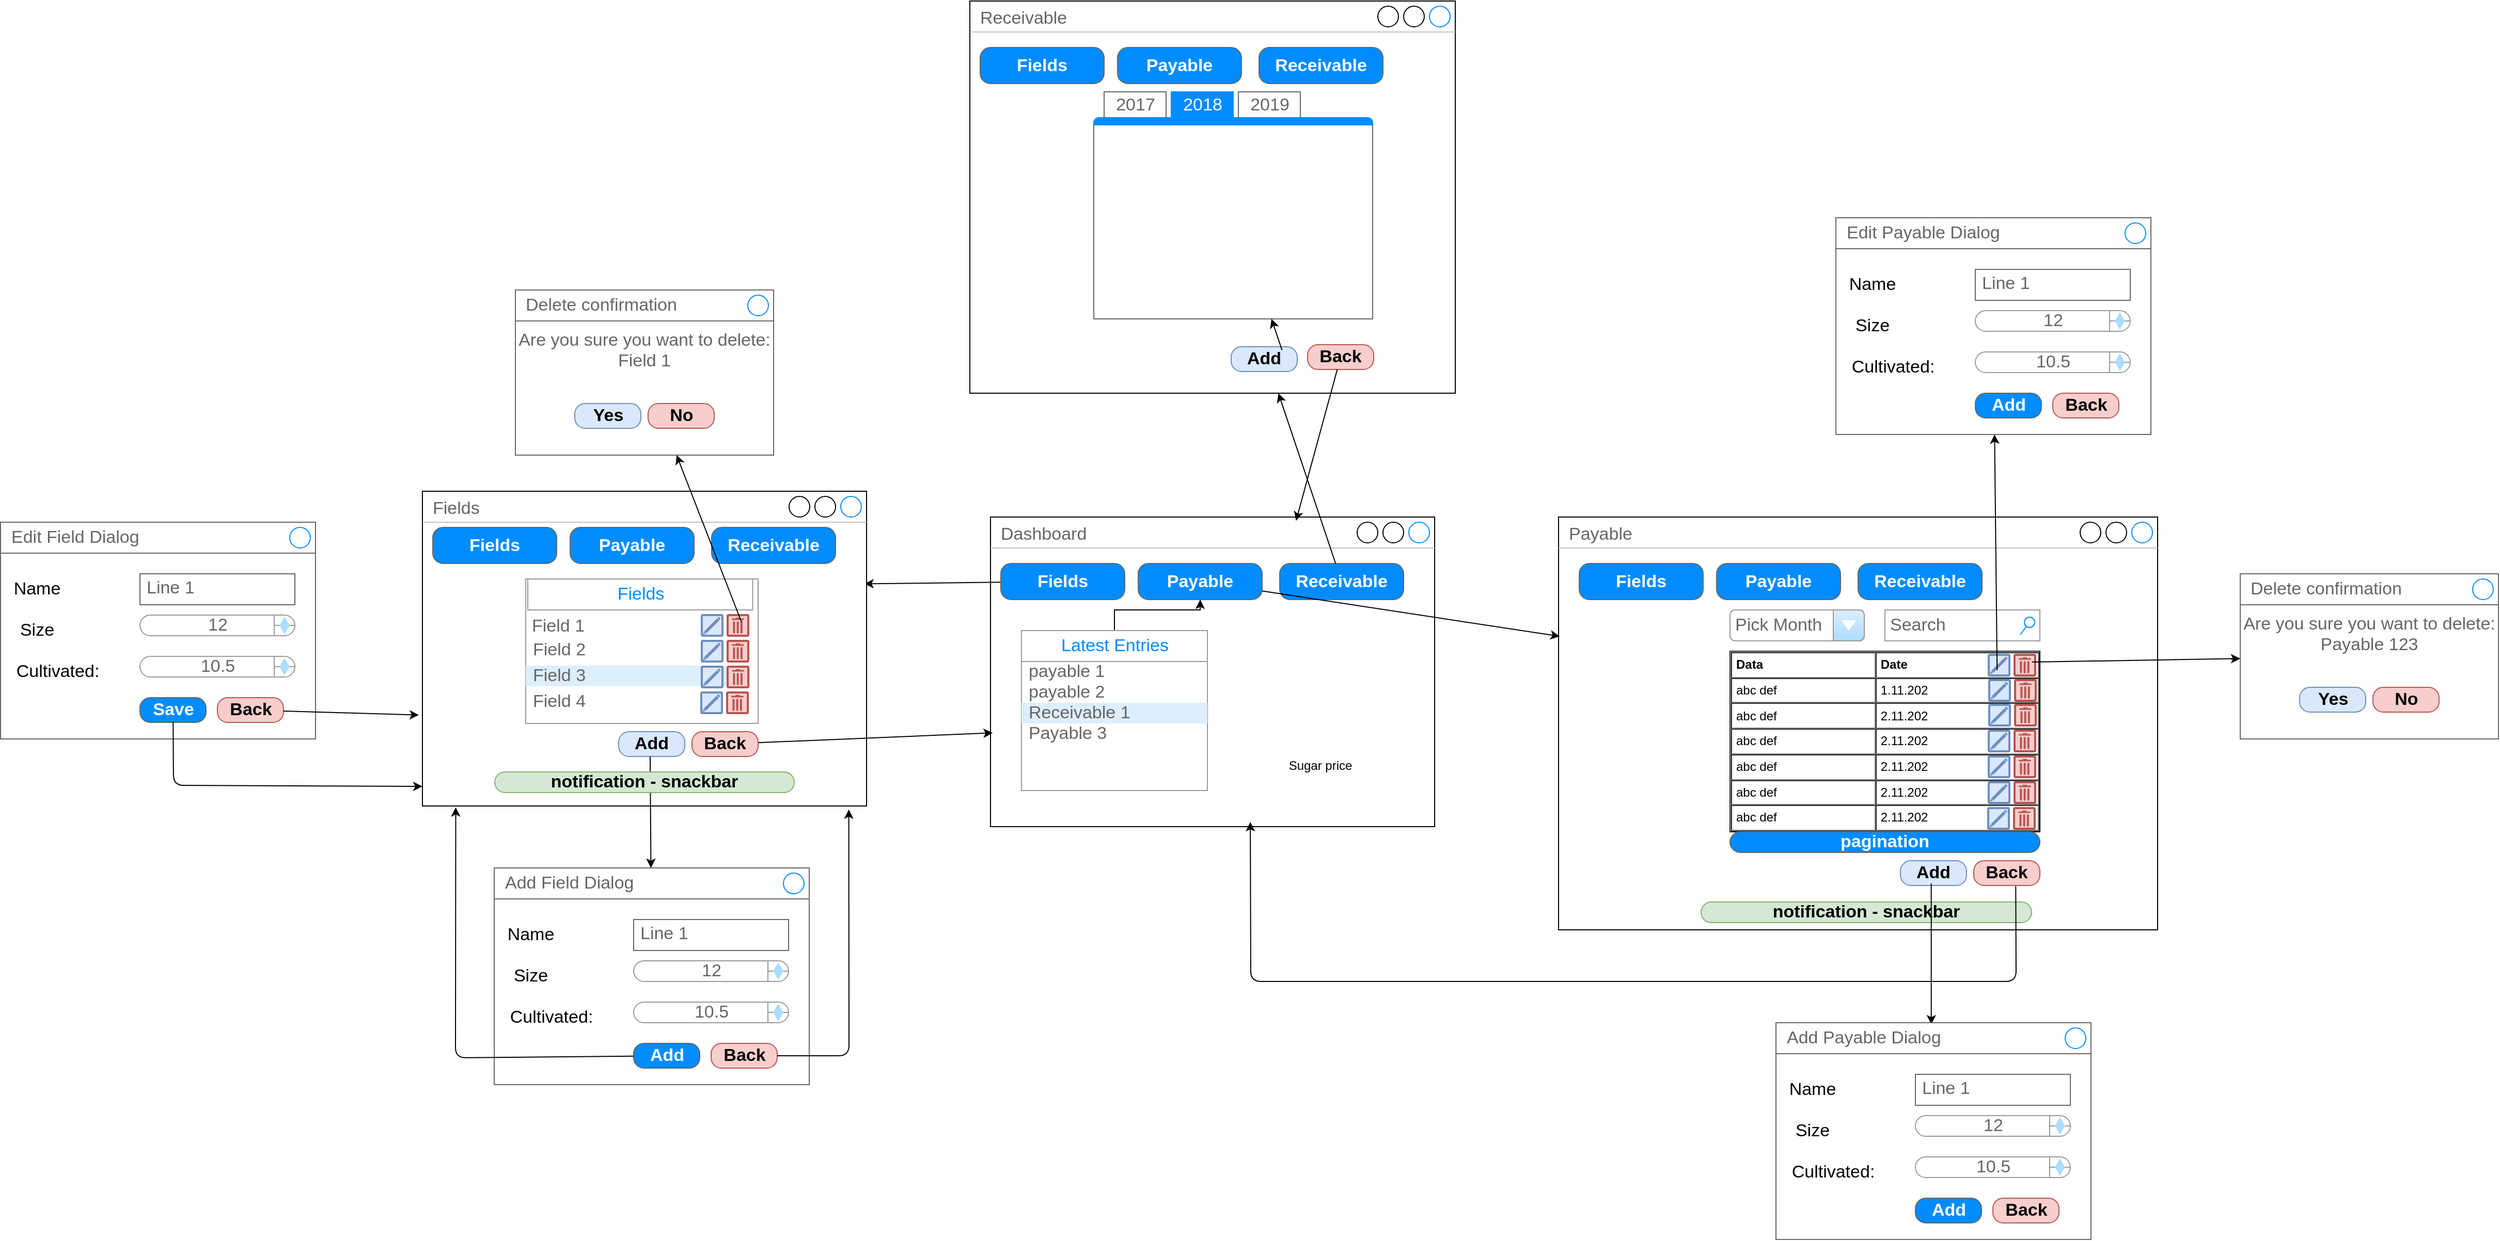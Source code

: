 <mxfile version="14.7.6" type="device"><diagram id="XMHsyFegmRmkAI8xHmpt" name="Page-1"><mxGraphModel dx="3671" dy="2693" grid="1" gridSize="10" guides="1" tooltips="1" connect="1" arrows="1" fold="1" page="1" pageScale="1" pageWidth="827" pageHeight="1169" math="0" shadow="0"><root><mxCell id="0"/><mxCell id="1" parent="0"/><mxCell id="oOff-OBs5PP0EbwZSmQ_-1" value="Dashboard" style="strokeWidth=1;shadow=0;dashed=0;align=center;html=1;shape=mxgraph.mockup.containers.window;align=left;verticalAlign=top;spacingLeft=8;strokeColor2=#008cff;strokeColor3=#c4c4c4;fontColor=#666666;mainText=;fontSize=17;labelBackgroundColor=none;" parent="1" vertex="1"><mxGeometry x="240" y="220" width="430" height="300" as="geometry"/></mxCell><mxCell id="oOff-OBs5PP0EbwZSmQ_-27" value="" style="edgeStyle=none;rounded=0;orthogonalLoop=1;jettySize=auto;html=1;entryX=0.995;entryY=0.294;entryDx=0;entryDy=0;entryPerimeter=0;" parent="1" source="oOff-OBs5PP0EbwZSmQ_-7" target="oOff-OBs5PP0EbwZSmQ_-16" edge="1"><mxGeometry relative="1" as="geometry"><mxPoint x="170" y="282.5" as="targetPoint"/></mxGeometry></mxCell><mxCell id="oOff-OBs5PP0EbwZSmQ_-7" value="Fields" style="strokeWidth=1;shadow=0;dashed=0;align=center;html=1;shape=mxgraph.mockup.buttons.button;strokeColor=#666666;fontColor=#ffffff;mainText=;buttonStyle=round;fontSize=17;fontStyle=1;fillColor=#008cff;whiteSpace=wrap;" parent="1" vertex="1"><mxGeometry x="250" y="265" width="120" height="35" as="geometry"/></mxCell><mxCell id="oOff-OBs5PP0EbwZSmQ_-8" value="Payable" style="strokeWidth=1;shadow=0;dashed=0;align=center;html=1;shape=mxgraph.mockup.buttons.button;strokeColor=#666666;fontColor=#ffffff;mainText=;buttonStyle=round;fontSize=17;fontStyle=1;fillColor=#008cff;whiteSpace=wrap;" parent="1" vertex="1"><mxGeometry x="383" y="265" width="120" height="35" as="geometry"/></mxCell><mxCell id="oOff-OBs5PP0EbwZSmQ_-9" value="Receivable" style="strokeWidth=1;shadow=0;dashed=0;align=center;html=1;shape=mxgraph.mockup.buttons.button;strokeColor=#666666;fontColor=#ffffff;mainText=;buttonStyle=round;fontSize=17;fontStyle=1;fillColor=#008cff;whiteSpace=wrap;" parent="1" vertex="1"><mxGeometry x="520" y="265" width="120" height="35" as="geometry"/></mxCell><mxCell id="Raq2ntSO1KoLahr-svkj-5" value="" style="edgeStyle=orthogonalEdgeStyle;rounded=0;orthogonalLoop=1;jettySize=auto;html=1;" edge="1" parent="1" source="oOff-OBs5PP0EbwZSmQ_-10" target="oOff-OBs5PP0EbwZSmQ_-8"><mxGeometry relative="1" as="geometry"/></mxCell><mxCell id="oOff-OBs5PP0EbwZSmQ_-10" value="" style="strokeWidth=1;shadow=0;dashed=0;align=center;html=1;shape=mxgraph.mockup.forms.rrect;rSize=0;strokeColor=#999999;fillColor=#ffffff;" parent="1" vertex="1"><mxGeometry x="270" y="330" width="180" height="155" as="geometry"/></mxCell><mxCell id="oOff-OBs5PP0EbwZSmQ_-11" value="Latest Entries" style="strokeWidth=1;shadow=0;dashed=0;align=center;html=1;shape=mxgraph.mockup.forms.rrect;rSize=0;strokeColor=#999999;fontColor=#008cff;fontSize=17;fillColor=#ffffff;resizeWidth=1;" parent="oOff-OBs5PP0EbwZSmQ_-10" vertex="1"><mxGeometry width="180" height="30" relative="1" as="geometry"/></mxCell><mxCell id="oOff-OBs5PP0EbwZSmQ_-12" value="payable 1" style="strokeWidth=1;shadow=0;dashed=0;align=center;html=1;shape=mxgraph.mockup.forms.anchor;fontSize=17;fontColor=#666666;align=left;spacingLeft=5;resizeWidth=1;" parent="oOff-OBs5PP0EbwZSmQ_-10" vertex="1"><mxGeometry width="180" height="20" relative="1" as="geometry"><mxPoint y="30" as="offset"/></mxGeometry></mxCell><mxCell id="oOff-OBs5PP0EbwZSmQ_-13" value="payable 2" style="strokeWidth=1;shadow=0;dashed=0;align=center;html=1;shape=mxgraph.mockup.forms.anchor;fontSize=17;fontColor=#666666;align=left;spacingLeft=5;resizeWidth=1;" parent="oOff-OBs5PP0EbwZSmQ_-10" vertex="1"><mxGeometry width="180" height="20" relative="1" as="geometry"><mxPoint y="50" as="offset"/></mxGeometry></mxCell><mxCell id="oOff-OBs5PP0EbwZSmQ_-14" value="Receivable 1" style="strokeWidth=1;shadow=0;dashed=0;align=center;html=1;shape=mxgraph.mockup.forms.rrect;rSize=0;fontSize=17;fontColor=#666666;align=left;spacingLeft=5;fillColor=#ddeeff;strokeColor=none;resizeWidth=1;" parent="oOff-OBs5PP0EbwZSmQ_-10" vertex="1"><mxGeometry width="180" height="20" relative="1" as="geometry"><mxPoint y="70" as="offset"/></mxGeometry></mxCell><mxCell id="oOff-OBs5PP0EbwZSmQ_-15" value="Payable 3" style="strokeWidth=1;shadow=0;dashed=0;align=center;html=1;shape=mxgraph.mockup.forms.anchor;fontSize=17;fontColor=#666666;align=left;spacingLeft=5;resizeWidth=1;" parent="oOff-OBs5PP0EbwZSmQ_-10" vertex="1"><mxGeometry width="180" height="20" relative="1" as="geometry"><mxPoint y="90" as="offset"/></mxGeometry></mxCell><mxCell id="oOff-OBs5PP0EbwZSmQ_-16" value="Fields" style="strokeWidth=1;shadow=0;dashed=0;align=center;html=1;shape=mxgraph.mockup.containers.window;align=left;verticalAlign=top;spacingLeft=8;strokeColor2=#008cff;strokeColor3=#c4c4c4;fontColor=#666666;mainText=;fontSize=17;labelBackgroundColor=none;" parent="1" vertex="1"><mxGeometry x="-310" y="195" width="430" height="305" as="geometry"/></mxCell><mxCell id="oOff-OBs5PP0EbwZSmQ_-29" value="" style="strokeWidth=1;shadow=0;dashed=0;align=center;html=1;shape=mxgraph.mockup.forms.rrect;rSize=0;strokeColor=#999999;fillColor=#ffffff;spacingLeft=2;" parent="1" vertex="1"><mxGeometry x="-210" y="280" width="225" height="140" as="geometry"/></mxCell><mxCell id="oOff-OBs5PP0EbwZSmQ_-30" value="Fields" style="strokeWidth=1;shadow=0;dashed=0;align=center;html=1;shape=mxgraph.mockup.forms.rrect;rSize=0;strokeColor=#999999;fontColor=#008cff;fontSize=17;fillColor=#ffffff;resizeWidth=1;" parent="oOff-OBs5PP0EbwZSmQ_-29" vertex="1"><mxGeometry width="217.742" height="30" relative="1" as="geometry"><mxPoint x="2" as="offset"/></mxGeometry></mxCell><mxCell id="oOff-OBs5PP0EbwZSmQ_-31" value="Field 1" style="strokeWidth=1;shadow=0;dashed=0;align=center;html=1;shape=mxgraph.mockup.forms.anchor;fontSize=17;fontColor=#666666;align=left;spacingLeft=5;resizeWidth=1;spacing=1;spacingTop=3;" parent="oOff-OBs5PP0EbwZSmQ_-29" vertex="1"><mxGeometry width="217.742" height="20" relative="1" as="geometry"><mxPoint y="34" as="offset"/></mxGeometry></mxCell><mxCell id="oOff-OBs5PP0EbwZSmQ_-32" value="Field 2" style="strokeWidth=1;shadow=0;dashed=0;align=center;html=1;shape=mxgraph.mockup.forms.anchor;fontSize=17;fontColor=#666666;align=left;spacingLeft=5;resizeWidth=1;" parent="oOff-OBs5PP0EbwZSmQ_-29" vertex="1"><mxGeometry width="217.742" height="20" relative="1" as="geometry"><mxPoint y="59" as="offset"/></mxGeometry></mxCell><mxCell id="oOff-OBs5PP0EbwZSmQ_-33" value="Field 3" style="strokeWidth=1;shadow=0;dashed=0;align=center;html=1;shape=mxgraph.mockup.forms.rrect;rSize=0;fontSize=17;fontColor=#666666;align=left;spacingLeft=5;fillColor=#ddeeff;strokeColor=none;resizeWidth=1;" parent="oOff-OBs5PP0EbwZSmQ_-29" vertex="1"><mxGeometry width="217.742" height="20" relative="1" as="geometry"><mxPoint y="84" as="offset"/></mxGeometry></mxCell><mxCell id="oOff-OBs5PP0EbwZSmQ_-34" value="Field 4" style="strokeWidth=1;shadow=0;dashed=0;align=center;html=1;shape=mxgraph.mockup.forms.anchor;fontSize=17;fontColor=#666666;align=left;spacingLeft=5;resizeWidth=1;" parent="oOff-OBs5PP0EbwZSmQ_-29" vertex="1"><mxGeometry width="217.742" height="20" relative="1" as="geometry"><mxPoint y="109" as="offset"/></mxGeometry></mxCell><mxCell id="oOff-OBs5PP0EbwZSmQ_-39" value="Add" style="strokeWidth=1;shadow=0;dashed=0;align=center;html=1;shape=mxgraph.mockup.buttons.button;strokeColor=#6c8ebf;mainText=;buttonStyle=round;fontSize=17;fontStyle=1;fillColor=#dae8fc;whiteSpace=wrap;" parent="1" vertex="1"><mxGeometry x="-120" y="428" width="64" height="24" as="geometry"/></mxCell><mxCell id="oOff-OBs5PP0EbwZSmQ_-42" value="" style="edgeStyle=none;rounded=0;orthogonalLoop=1;jettySize=auto;html=1;entryX=0.005;entryY=0.697;entryDx=0;entryDy=0;entryPerimeter=0;" parent="1" source="oOff-OBs5PP0EbwZSmQ_-40" target="oOff-OBs5PP0EbwZSmQ_-1" edge="1"><mxGeometry relative="1" as="geometry"><mxPoint x="95" y="390" as="targetPoint"/></mxGeometry></mxCell><mxCell id="oOff-OBs5PP0EbwZSmQ_-40" value="Back" style="strokeWidth=1;shadow=0;dashed=0;align=center;html=1;shape=mxgraph.mockup.buttons.button;strokeColor=#b85450;mainText=;buttonStyle=round;fontSize=17;fontStyle=1;fillColor=#f8cecc;whiteSpace=wrap;" parent="1" vertex="1"><mxGeometry x="-49" y="428" width="64" height="24" as="geometry"/></mxCell><mxCell id="oOff-OBs5PP0EbwZSmQ_-47" value="" style="strokeWidth=1;shadow=0;dashed=0;align=center;html=1;shape=mxgraph.mockup.containers.rrect;rSize=0;strokeColor=#666666;fontColor=#666666;fontSize=17;verticalAlign=top;whiteSpace=wrap;fillColor=#ffffff;spacingTop=32;" parent="1" vertex="1"><mxGeometry x="-240.5" y="560" width="305" height="210" as="geometry"/></mxCell><mxCell id="oOff-OBs5PP0EbwZSmQ_-48" value="Add Field Dialog" style="strokeWidth=1;shadow=0;dashed=0;align=center;html=1;shape=mxgraph.mockup.containers.rrect;rSize=0;fontSize=17;fontColor=#666666;strokeColor=#666666;align=left;spacingLeft=8;fillColor=#ffffff;resizeWidth=1;" parent="oOff-OBs5PP0EbwZSmQ_-47" vertex="1"><mxGeometry width="305" height="30" relative="1" as="geometry"/></mxCell><mxCell id="oOff-OBs5PP0EbwZSmQ_-49" value="" style="shape=ellipse;strokeColor=#008cff;resizable=0;fillColor=none;html=1;" parent="oOff-OBs5PP0EbwZSmQ_-48" vertex="1"><mxGeometry x="1" y="0.5" width="20" height="20" relative="1" as="geometry"><mxPoint x="-25" y="-10" as="offset"/></mxGeometry></mxCell><mxCell id="oOff-OBs5PP0EbwZSmQ_-53" value="Line 1" style="strokeWidth=1;shadow=0;dashed=0;align=center;html=1;shape=mxgraph.mockup.text.textBox;fontColor=#666666;align=left;fontSize=17;spacingLeft=4;spacingTop=-3;strokeColor=#666666;mainText=" parent="oOff-OBs5PP0EbwZSmQ_-47" vertex="1"><mxGeometry x="135" y="50" width="150" height="30" as="geometry"/></mxCell><mxCell id="oOff-OBs5PP0EbwZSmQ_-54" value="Name" style="text;html=1;strokeColor=none;fillColor=none;align=center;verticalAlign=middle;whiteSpace=wrap;rounded=0;fontSize=17;" parent="oOff-OBs5PP0EbwZSmQ_-47" vertex="1"><mxGeometry x="15" y="55" width="40" height="20" as="geometry"/></mxCell><mxCell id="oOff-OBs5PP0EbwZSmQ_-55" value="12" style="strokeWidth=1;shadow=0;dashed=0;align=center;html=1;shape=mxgraph.mockup.forms.spinner;strokeColor=#999999;spinLayout=right;spinStyle=normal;adjStyle=triangle;fillColor=#aaddff;fontSize=17;fontColor=#666666;mainText=;html=1;overflow=fill;" parent="oOff-OBs5PP0EbwZSmQ_-47" vertex="1"><mxGeometry x="135" y="90" width="150" height="20" as="geometry"/></mxCell><mxCell id="oOff-OBs5PP0EbwZSmQ_-56" value="Size" style="text;html=1;strokeColor=none;fillColor=none;align=center;verticalAlign=middle;whiteSpace=wrap;rounded=0;fontSize=17;" parent="oOff-OBs5PP0EbwZSmQ_-47" vertex="1"><mxGeometry x="15" y="95" width="40" height="20" as="geometry"/></mxCell><mxCell id="oOff-OBs5PP0EbwZSmQ_-57" value="Cultivated:" style="text;html=1;strokeColor=none;fillColor=none;align=center;verticalAlign=middle;whiteSpace=wrap;rounded=0;fontSize=17;" parent="oOff-OBs5PP0EbwZSmQ_-47" vertex="1"><mxGeometry x="35" y="135" width="40" height="20" as="geometry"/></mxCell><mxCell id="oOff-OBs5PP0EbwZSmQ_-58" value="10.5" style="strokeWidth=1;shadow=0;dashed=0;align=center;html=1;shape=mxgraph.mockup.forms.spinner;strokeColor=#999999;spinLayout=right;spinStyle=normal;adjStyle=triangle;fillColor=#aaddff;fontSize=17;fontColor=#666666;mainText=;html=1;overflow=fill;" parent="oOff-OBs5PP0EbwZSmQ_-47" vertex="1"><mxGeometry x="135" y="130" width="150" height="20" as="geometry"/></mxCell><mxCell id="oOff-OBs5PP0EbwZSmQ_-60" value="Add" style="strokeWidth=1;shadow=0;dashed=0;align=center;html=1;shape=mxgraph.mockup.buttons.button;strokeColor=#666666;fontColor=#ffffff;mainText=;buttonStyle=round;fontSize=17;fontStyle=1;fillColor=#008cff;whiteSpace=wrap;" parent="oOff-OBs5PP0EbwZSmQ_-47" vertex="1"><mxGeometry x="135" y="170" width="64" height="24" as="geometry"/></mxCell><mxCell id="oOff-OBs5PP0EbwZSmQ_-62" value="Back" style="strokeWidth=1;shadow=0;dashed=0;align=center;html=1;shape=mxgraph.mockup.buttons.button;strokeColor=#b85450;mainText=;buttonStyle=round;fontSize=17;fontStyle=1;fillColor=#f8cecc;whiteSpace=wrap;" parent="oOff-OBs5PP0EbwZSmQ_-47" vertex="1"><mxGeometry x="210" y="170" width="64" height="24" as="geometry"/></mxCell><mxCell id="oOff-OBs5PP0EbwZSmQ_-59" value="" style="endArrow=classic;html=1;fontSize=17;exitX=0.476;exitY=1.003;exitDx=0;exitDy=0;exitPerimeter=0;" parent="1" source="oOff-OBs5PP0EbwZSmQ_-39" target="oOff-OBs5PP0EbwZSmQ_-47" edge="1"><mxGeometry width="50" height="50" relative="1" as="geometry"><mxPoint x="-280" y="840" as="sourcePoint"/><mxPoint x="-230" y="790" as="targetPoint"/></mxGeometry></mxCell><mxCell id="oOff-OBs5PP0EbwZSmQ_-61" value="" style="endArrow=classic;html=1;fontSize=17;entryX=0.075;entryY=1.004;entryDx=0;entryDy=0;entryPerimeter=0;" parent="1" source="oOff-OBs5PP0EbwZSmQ_-60" target="oOff-OBs5PP0EbwZSmQ_-16" edge="1"><mxGeometry width="50" height="50" relative="1" as="geometry"><mxPoint x="-265.5" y="1192" as="sourcePoint"/><mxPoint x="-74.113" y="912.0" as="targetPoint"/><Array as="points"><mxPoint x="-278" y="744"/></Array></mxGeometry></mxCell><mxCell id="oOff-OBs5PP0EbwZSmQ_-63" value="" style="endArrow=classic;html=1;fontSize=17;entryX=0.96;entryY=1.011;entryDx=0;entryDy=0;entryPerimeter=0;" parent="1" source="oOff-OBs5PP0EbwZSmQ_-62" target="oOff-OBs5PP0EbwZSmQ_-16" edge="1"><mxGeometry width="50" height="50" relative="1" as="geometry"><mxPoint x="20" y="742" as="sourcePoint"/><mxPoint x="-267.75" y="506.2" as="targetPoint"/><Array as="points"><mxPoint x="103" y="742"/></Array></mxGeometry></mxCell><mxCell id="oOff-OBs5PP0EbwZSmQ_-64" value="notification - snackbar" style="strokeWidth=1;shadow=0;dashed=0;align=center;html=1;shape=mxgraph.mockup.buttons.button;strokeColor=#82b366;mainText=;buttonStyle=round;fontSize=17;fontStyle=1;fillColor=#d5e8d4;whiteSpace=wrap;" parent="1" vertex="1"><mxGeometry x="-240" y="467" width="290" height="20" as="geometry"/></mxCell><mxCell id="oOff-OBs5PP0EbwZSmQ_-66" value="" style="strokeWidth=1;shadow=0;dashed=0;align=center;html=1;shape=mxgraph.mockup.containers.rrect;rSize=0;strokeColor=#666666;fontColor=#666666;fontSize=17;verticalAlign=top;whiteSpace=wrap;fillColor=#ffffff;spacingTop=32;" parent="1" vertex="1"><mxGeometry x="-718.5" y="225" width="305" height="210" as="geometry"/></mxCell><mxCell id="oOff-OBs5PP0EbwZSmQ_-67" value="Edit Field Dialog" style="strokeWidth=1;shadow=0;dashed=0;align=center;html=1;shape=mxgraph.mockup.containers.rrect;rSize=0;fontSize=17;fontColor=#666666;strokeColor=#666666;align=left;spacingLeft=8;fillColor=#ffffff;resizeWidth=1;" parent="oOff-OBs5PP0EbwZSmQ_-66" vertex="1"><mxGeometry width="305" height="30" relative="1" as="geometry"/></mxCell><mxCell id="oOff-OBs5PP0EbwZSmQ_-68" value="" style="shape=ellipse;strokeColor=#008cff;resizable=0;fillColor=none;html=1;" parent="oOff-OBs5PP0EbwZSmQ_-67" vertex="1"><mxGeometry x="1" y="0.5" width="20" height="20" relative="1" as="geometry"><mxPoint x="-25" y="-10" as="offset"/></mxGeometry></mxCell><mxCell id="oOff-OBs5PP0EbwZSmQ_-69" value="Line 1" style="strokeWidth=1;shadow=0;dashed=0;align=center;html=1;shape=mxgraph.mockup.text.textBox;fontColor=#666666;align=left;fontSize=17;spacingLeft=4;spacingTop=-3;strokeColor=#666666;mainText=" parent="oOff-OBs5PP0EbwZSmQ_-66" vertex="1"><mxGeometry x="135" y="50" width="150" height="30" as="geometry"/></mxCell><mxCell id="oOff-OBs5PP0EbwZSmQ_-70" value="Name" style="text;html=1;strokeColor=none;fillColor=none;align=center;verticalAlign=middle;whiteSpace=wrap;rounded=0;fontSize=17;" parent="oOff-OBs5PP0EbwZSmQ_-66" vertex="1"><mxGeometry x="15" y="55" width="40" height="20" as="geometry"/></mxCell><mxCell id="oOff-OBs5PP0EbwZSmQ_-71" value="12" style="strokeWidth=1;shadow=0;dashed=0;align=center;html=1;shape=mxgraph.mockup.forms.spinner;strokeColor=#999999;spinLayout=right;spinStyle=normal;adjStyle=triangle;fillColor=#aaddff;fontSize=17;fontColor=#666666;mainText=;html=1;overflow=fill;" parent="oOff-OBs5PP0EbwZSmQ_-66" vertex="1"><mxGeometry x="135" y="90" width="150" height="20" as="geometry"/></mxCell><mxCell id="oOff-OBs5PP0EbwZSmQ_-72" value="Size" style="text;html=1;strokeColor=none;fillColor=none;align=center;verticalAlign=middle;whiteSpace=wrap;rounded=0;fontSize=17;" parent="oOff-OBs5PP0EbwZSmQ_-66" vertex="1"><mxGeometry x="15" y="95" width="40" height="20" as="geometry"/></mxCell><mxCell id="oOff-OBs5PP0EbwZSmQ_-73" value="Cultivated:" style="text;html=1;strokeColor=none;fillColor=none;align=center;verticalAlign=middle;whiteSpace=wrap;rounded=0;fontSize=17;" parent="oOff-OBs5PP0EbwZSmQ_-66" vertex="1"><mxGeometry x="35" y="135" width="40" height="20" as="geometry"/></mxCell><mxCell id="oOff-OBs5PP0EbwZSmQ_-74" value="10.5" style="strokeWidth=1;shadow=0;dashed=0;align=center;html=1;shape=mxgraph.mockup.forms.spinner;strokeColor=#999999;spinLayout=right;spinStyle=normal;adjStyle=triangle;fillColor=#aaddff;fontSize=17;fontColor=#666666;mainText=;html=1;overflow=fill;" parent="oOff-OBs5PP0EbwZSmQ_-66" vertex="1"><mxGeometry x="135" y="130" width="150" height="20" as="geometry"/></mxCell><mxCell id="oOff-OBs5PP0EbwZSmQ_-75" value="Save" style="strokeWidth=1;shadow=0;dashed=0;align=center;html=1;shape=mxgraph.mockup.buttons.button;strokeColor=#666666;fontColor=#ffffff;mainText=;buttonStyle=round;fontSize=17;fontStyle=1;fillColor=#008cff;whiteSpace=wrap;" parent="oOff-OBs5PP0EbwZSmQ_-66" vertex="1"><mxGeometry x="135" y="170" width="64" height="24" as="geometry"/></mxCell><mxCell id="oOff-OBs5PP0EbwZSmQ_-76" value="Back" style="strokeWidth=1;shadow=0;dashed=0;align=center;html=1;shape=mxgraph.mockup.buttons.button;strokeColor=#b85450;mainText=;buttonStyle=round;fontSize=17;fontStyle=1;fillColor=#f8cecc;whiteSpace=wrap;" parent="oOff-OBs5PP0EbwZSmQ_-66" vertex="1"><mxGeometry x="210" y="170" width="64" height="24" as="geometry"/></mxCell><mxCell id="oOff-OBs5PP0EbwZSmQ_-77" value="" style="endArrow=classic;html=1;fontSize=17;exitX=0.502;exitY=0.987;exitDx=0;exitDy=0;exitPerimeter=0;" parent="1" source="oOff-OBs5PP0EbwZSmQ_-75" edge="1"><mxGeometry width="50" height="50" relative="1" as="geometry"><mxPoint x="-95.5" y="752.313" as="sourcePoint"/><mxPoint x="-310" y="481" as="targetPoint"/><Array as="points"><mxPoint x="-551" y="480"/></Array></mxGeometry></mxCell><mxCell id="oOff-OBs5PP0EbwZSmQ_-78" value="" style="endArrow=classic;html=1;fontSize=17;entryX=-0.008;entryY=0.711;entryDx=0;entryDy=0;entryPerimeter=0;" parent="1" source="oOff-OBs5PP0EbwZSmQ_-76" target="oOff-OBs5PP0EbwZSmQ_-16" edge="1"><mxGeometry width="50" height="50" relative="1" as="geometry"><mxPoint x="-440" y="407" as="sourcePoint"/><mxPoint x="-670" y="790" as="targetPoint"/></mxGeometry></mxCell><mxCell id="oOff-OBs5PP0EbwZSmQ_-79" value="Payable" style="strokeWidth=1;shadow=0;dashed=0;align=center;html=1;shape=mxgraph.mockup.containers.window;align=left;verticalAlign=top;spacingLeft=8;strokeColor2=#008cff;strokeColor3=#c4c4c4;fontColor=#666666;mainText=;fontSize=17;labelBackgroundColor=none;" parent="1" vertex="1"><mxGeometry x="790" y="220" width="580" height="400" as="geometry"/></mxCell><mxCell id="oOff-OBs5PP0EbwZSmQ_-89" value="" style="endArrow=classic;html=1;fontSize=17;entryX=0.002;entryY=0.289;entryDx=0;entryDy=0;entryPerimeter=0;" parent="1" source="oOff-OBs5PP0EbwZSmQ_-8" target="oOff-OBs5PP0EbwZSmQ_-79" edge="1"><mxGeometry width="50" height="50" relative="1" as="geometry"><mxPoint x="-370" y="840" as="sourcePoint"/><mxPoint x="-320" y="790" as="targetPoint"/></mxGeometry></mxCell><mxCell id="oOff-OBs5PP0EbwZSmQ_-90" value="&lt;table cellpadding=&quot;4&quot; cellspacing=&quot;0&quot; border=&quot;1&quot; style=&quot;font-size: 1em ; width: 100% ; height: 100%&quot;&gt;&lt;tbody&gt;&lt;tr&gt;&lt;th&gt;Data&lt;/th&gt;&lt;th&gt;Date&lt;/th&gt;&lt;/tr&gt;&lt;tr&gt;&lt;td&gt;abc def&lt;/td&gt;&lt;td&gt;1.11.202&lt;/td&gt;&lt;/tr&gt;&lt;tr&gt;&lt;td&gt;abc def&lt;/td&gt;&lt;td&gt;2.11.202&lt;/td&gt;&lt;/tr&gt;&lt;tr&gt;&lt;td&gt;abc def&lt;/td&gt;&lt;td&gt;2.11.202&lt;br&gt;&lt;/td&gt;&lt;/tr&gt;&lt;tr&gt;&lt;td&gt;abc def&lt;br&gt;&lt;/td&gt;&lt;td&gt;2.11.202&lt;br&gt;&lt;/td&gt;&lt;/tr&gt;&lt;tr&gt;&lt;td&gt;abc def&lt;br&gt;&lt;/td&gt;&lt;td&gt;2.11.202&lt;br&gt;&lt;/td&gt;&lt;/tr&gt;&lt;tr&gt;&lt;td&gt;abc def&lt;br&gt;&lt;/td&gt;&lt;td&gt;2.11.202&lt;br&gt;&lt;/td&gt;&lt;/tr&gt;&lt;/tbody&gt;&lt;/table&gt; " style="verticalAlign=top;align=left;overflow=fill;fontSize=12;fontFamily=Helvetica;html=1" parent="1" vertex="1"><mxGeometry x="956" y="350" width="300" height="175" as="geometry"/></mxCell><mxCell id="oOff-OBs5PP0EbwZSmQ_-96" value="Pick Month" style="strokeWidth=1;shadow=0;dashed=0;align=center;html=1;shape=mxgraph.mockup.forms.comboBox;strokeColor=#999999;fillColor=#ddeeff;align=left;fillColor2=#aaddff;mainText=;fontColor=#666666;fontSize=17;spacingLeft=3;" parent="1" vertex="1"><mxGeometry x="956" y="310" width="130" height="30" as="geometry"/></mxCell><mxCell id="oOff-OBs5PP0EbwZSmQ_-107" value="Search" style="strokeWidth=1;shadow=0;dashed=0;align=center;html=1;shape=mxgraph.mockup.forms.searchBox;strokeColor=#999999;mainText=;strokeColor2=#008cff;fontColor=#666666;fontSize=17;align=left;spacingLeft=3;" parent="1" vertex="1"><mxGeometry x="1106" y="310" width="150" height="30" as="geometry"/></mxCell><mxCell id="oOff-OBs5PP0EbwZSmQ_-108" value="pagination" style="strokeWidth=1;shadow=0;dashed=0;align=center;html=1;shape=mxgraph.mockup.buttons.button;strokeColor=#666666;fontColor=#ffffff;mainText=;buttonStyle=round;fontSize=17;fontStyle=1;fillColor=#008cff;whiteSpace=wrap;" parent="1" vertex="1"><mxGeometry x="956" y="525" width="300" height="20" as="geometry"/></mxCell><mxCell id="oOff-OBs5PP0EbwZSmQ_-109" value="notification - snackbar" style="strokeWidth=1;shadow=0;dashed=0;align=center;html=1;shape=mxgraph.mockup.buttons.button;strokeColor=#82b366;mainText=;buttonStyle=round;fontSize=17;fontStyle=1;fillColor=#d5e8d4;whiteSpace=wrap;" parent="1" vertex="1"><mxGeometry x="928" y="593" width="320" height="20" as="geometry"/></mxCell><mxCell id="oOff-OBs5PP0EbwZSmQ_-110" value="" style="strokeWidth=1;shadow=0;dashed=0;align=center;html=1;shape=mxgraph.mockup.containers.rrect;rSize=0;strokeColor=#666666;fontColor=#666666;fontSize=17;verticalAlign=top;whiteSpace=wrap;fillColor=#ffffff;spacingTop=32;" parent="1" vertex="1"><mxGeometry x="1058.5" y="-70" width="305" height="210" as="geometry"/></mxCell><mxCell id="oOff-OBs5PP0EbwZSmQ_-111" value="Edit Payable Dialog" style="strokeWidth=1;shadow=0;dashed=0;align=center;html=1;shape=mxgraph.mockup.containers.rrect;rSize=0;fontSize=17;fontColor=#666666;strokeColor=#666666;align=left;spacingLeft=8;fillColor=#ffffff;resizeWidth=1;" parent="oOff-OBs5PP0EbwZSmQ_-110" vertex="1"><mxGeometry width="305" height="30" relative="1" as="geometry"/></mxCell><mxCell id="oOff-OBs5PP0EbwZSmQ_-112" value="" style="shape=ellipse;strokeColor=#008cff;resizable=0;fillColor=none;html=1;" parent="oOff-OBs5PP0EbwZSmQ_-111" vertex="1"><mxGeometry x="1" y="0.5" width="20" height="20" relative="1" as="geometry"><mxPoint x="-25" y="-10" as="offset"/></mxGeometry></mxCell><mxCell id="oOff-OBs5PP0EbwZSmQ_-113" value="Line 1" style="strokeWidth=1;shadow=0;dashed=0;align=center;html=1;shape=mxgraph.mockup.text.textBox;fontColor=#666666;align=left;fontSize=17;spacingLeft=4;spacingTop=-3;strokeColor=#666666;mainText=" parent="oOff-OBs5PP0EbwZSmQ_-110" vertex="1"><mxGeometry x="135" y="50" width="150" height="30" as="geometry"/></mxCell><mxCell id="oOff-OBs5PP0EbwZSmQ_-114" value="Name" style="text;html=1;strokeColor=none;fillColor=none;align=center;verticalAlign=middle;whiteSpace=wrap;rounded=0;fontSize=17;" parent="oOff-OBs5PP0EbwZSmQ_-110" vertex="1"><mxGeometry x="15" y="55" width="40" height="20" as="geometry"/></mxCell><mxCell id="oOff-OBs5PP0EbwZSmQ_-115" value="12" style="strokeWidth=1;shadow=0;dashed=0;align=center;html=1;shape=mxgraph.mockup.forms.spinner;strokeColor=#999999;spinLayout=right;spinStyle=normal;adjStyle=triangle;fillColor=#aaddff;fontSize=17;fontColor=#666666;mainText=;html=1;overflow=fill;" parent="oOff-OBs5PP0EbwZSmQ_-110" vertex="1"><mxGeometry x="135" y="90" width="150" height="20" as="geometry"/></mxCell><mxCell id="oOff-OBs5PP0EbwZSmQ_-116" value="Size" style="text;html=1;strokeColor=none;fillColor=none;align=center;verticalAlign=middle;whiteSpace=wrap;rounded=0;fontSize=17;" parent="oOff-OBs5PP0EbwZSmQ_-110" vertex="1"><mxGeometry x="15" y="95" width="40" height="20" as="geometry"/></mxCell><mxCell id="oOff-OBs5PP0EbwZSmQ_-117" value="Cultivated:" style="text;html=1;strokeColor=none;fillColor=none;align=center;verticalAlign=middle;whiteSpace=wrap;rounded=0;fontSize=17;" parent="oOff-OBs5PP0EbwZSmQ_-110" vertex="1"><mxGeometry x="35" y="135" width="40" height="20" as="geometry"/></mxCell><mxCell id="oOff-OBs5PP0EbwZSmQ_-118" value="10.5" style="strokeWidth=1;shadow=0;dashed=0;align=center;html=1;shape=mxgraph.mockup.forms.spinner;strokeColor=#999999;spinLayout=right;spinStyle=normal;adjStyle=triangle;fillColor=#aaddff;fontSize=17;fontColor=#666666;mainText=;html=1;overflow=fill;" parent="oOff-OBs5PP0EbwZSmQ_-110" vertex="1"><mxGeometry x="135" y="130" width="150" height="20" as="geometry"/></mxCell><mxCell id="oOff-OBs5PP0EbwZSmQ_-119" value="Add" style="strokeWidth=1;shadow=0;dashed=0;align=center;html=1;shape=mxgraph.mockup.buttons.button;strokeColor=#666666;fontColor=#ffffff;mainText=;buttonStyle=round;fontSize=17;fontStyle=1;fillColor=#008cff;whiteSpace=wrap;" parent="oOff-OBs5PP0EbwZSmQ_-110" vertex="1"><mxGeometry x="135" y="170" width="64" height="24" as="geometry"/></mxCell><mxCell id="oOff-OBs5PP0EbwZSmQ_-120" value="Back" style="strokeWidth=1;shadow=0;dashed=0;align=center;html=1;shape=mxgraph.mockup.buttons.button;strokeColor=#b85450;mainText=;buttonStyle=round;fontSize=17;fontStyle=1;fillColor=#f8cecc;whiteSpace=wrap;" parent="oOff-OBs5PP0EbwZSmQ_-110" vertex="1"><mxGeometry x="210" y="170" width="64" height="24" as="geometry"/></mxCell><mxCell id="oOff-OBs5PP0EbwZSmQ_-123" value="" style="group" parent="1" vertex="1" connectable="0"><mxGeometry x="1206.5" y="353.5" width="45" height="20" as="geometry"/></mxCell><mxCell id="oOff-OBs5PP0EbwZSmQ_-121" value="" style="strokeColor=#6c8ebf;verticalLabelPosition=bottom;shadow=0;dashed=0;verticalAlign=top;strokeWidth=2;html=1;shape=mxgraph.mockup.misc.editIcon;fontSize=17;fillColor=#dae8fc;" parent="oOff-OBs5PP0EbwZSmQ_-123" vertex="1"><mxGeometry width="20" height="20" as="geometry"/></mxCell><mxCell id="oOff-OBs5PP0EbwZSmQ_-122" value="" style="strokeColor=#b85450;verticalLabelPosition=bottom;shadow=0;dashed=0;verticalAlign=top;strokeWidth=2;html=1;shape=mxgraph.mockup.misc.trashcanIcon;fontSize=17;fillColor=#f8cecc;" parent="oOff-OBs5PP0EbwZSmQ_-123" vertex="1"><mxGeometry x="25" width="20" height="20" as="geometry"/></mxCell><mxCell id="oOff-OBs5PP0EbwZSmQ_-124" value="" style="group" parent="1" vertex="1" connectable="0"><mxGeometry x="1207" y="378" width="45" height="20" as="geometry"/></mxCell><mxCell id="oOff-OBs5PP0EbwZSmQ_-125" value="" style="strokeColor=#6c8ebf;verticalLabelPosition=bottom;shadow=0;dashed=0;verticalAlign=top;strokeWidth=2;html=1;shape=mxgraph.mockup.misc.editIcon;fontSize=17;fillColor=#dae8fc;" parent="oOff-OBs5PP0EbwZSmQ_-124" vertex="1"><mxGeometry width="20" height="20" as="geometry"/></mxCell><mxCell id="oOff-OBs5PP0EbwZSmQ_-126" value="" style="strokeColor=#b85450;verticalLabelPosition=bottom;shadow=0;dashed=0;verticalAlign=top;strokeWidth=2;html=1;shape=mxgraph.mockup.misc.trashcanIcon;fontSize=17;fillColor=#f8cecc;" parent="oOff-OBs5PP0EbwZSmQ_-124" vertex="1"><mxGeometry x="25" width="20" height="20" as="geometry"/></mxCell><mxCell id="oOff-OBs5PP0EbwZSmQ_-127" value="" style="group" parent="1" vertex="1" connectable="0"><mxGeometry x="1207" y="402" width="45" height="20" as="geometry"/></mxCell><mxCell id="oOff-OBs5PP0EbwZSmQ_-128" value="" style="strokeColor=#6c8ebf;verticalLabelPosition=bottom;shadow=0;dashed=0;verticalAlign=top;strokeWidth=2;html=1;shape=mxgraph.mockup.misc.editIcon;fontSize=17;fillColor=#dae8fc;" parent="oOff-OBs5PP0EbwZSmQ_-127" vertex="1"><mxGeometry width="20" height="20" as="geometry"/></mxCell><mxCell id="oOff-OBs5PP0EbwZSmQ_-129" value="" style="strokeColor=#b85450;verticalLabelPosition=bottom;shadow=0;dashed=0;verticalAlign=top;strokeWidth=2;html=1;shape=mxgraph.mockup.misc.trashcanIcon;fontSize=17;fillColor=#f8cecc;" parent="oOff-OBs5PP0EbwZSmQ_-127" vertex="1"><mxGeometry x="25" width="20" height="20" as="geometry"/></mxCell><mxCell id="oOff-OBs5PP0EbwZSmQ_-130" value="" style="group" parent="1" vertex="1" connectable="0"><mxGeometry x="1206.5" y="427" width="45" height="20" as="geometry"/></mxCell><mxCell id="oOff-OBs5PP0EbwZSmQ_-131" value="" style="strokeColor=#6c8ebf;verticalLabelPosition=bottom;shadow=0;dashed=0;verticalAlign=top;strokeWidth=2;html=1;shape=mxgraph.mockup.misc.editIcon;fontSize=17;fillColor=#dae8fc;" parent="oOff-OBs5PP0EbwZSmQ_-130" vertex="1"><mxGeometry width="20" height="20" as="geometry"/></mxCell><mxCell id="oOff-OBs5PP0EbwZSmQ_-132" value="" style="strokeColor=#b85450;verticalLabelPosition=bottom;shadow=0;dashed=0;verticalAlign=top;strokeWidth=2;html=1;shape=mxgraph.mockup.misc.trashcanIcon;fontSize=17;fillColor=#f8cecc;" parent="oOff-OBs5PP0EbwZSmQ_-130" vertex="1"><mxGeometry x="25" width="20" height="20" as="geometry"/></mxCell><mxCell id="oOff-OBs5PP0EbwZSmQ_-133" value="" style="group" parent="1" vertex="1" connectable="0"><mxGeometry x="1206.5" y="452" width="45" height="20" as="geometry"/></mxCell><mxCell id="oOff-OBs5PP0EbwZSmQ_-134" value="" style="strokeColor=#6c8ebf;verticalLabelPosition=bottom;shadow=0;dashed=0;verticalAlign=top;strokeWidth=2;html=1;shape=mxgraph.mockup.misc.editIcon;fontSize=17;fillColor=#dae8fc;" parent="oOff-OBs5PP0EbwZSmQ_-133" vertex="1"><mxGeometry width="20" height="20" as="geometry"/></mxCell><mxCell id="oOff-OBs5PP0EbwZSmQ_-135" value="" style="strokeColor=#b85450;verticalLabelPosition=bottom;shadow=0;dashed=0;verticalAlign=top;strokeWidth=2;html=1;shape=mxgraph.mockup.misc.trashcanIcon;fontSize=17;fillColor=#f8cecc;" parent="oOff-OBs5PP0EbwZSmQ_-133" vertex="1"><mxGeometry x="25" width="20" height="20" as="geometry"/></mxCell><mxCell id="oOff-OBs5PP0EbwZSmQ_-136" value="" style="group" parent="1" vertex="1" connectable="0"><mxGeometry x="1206.5" y="477" width="45" height="20" as="geometry"/></mxCell><mxCell id="oOff-OBs5PP0EbwZSmQ_-137" value="" style="strokeColor=#6c8ebf;verticalLabelPosition=bottom;shadow=0;dashed=0;verticalAlign=top;strokeWidth=2;html=1;shape=mxgraph.mockup.misc.editIcon;fontSize=17;fillColor=#dae8fc;" parent="oOff-OBs5PP0EbwZSmQ_-136" vertex="1"><mxGeometry width="20" height="20" as="geometry"/></mxCell><mxCell id="oOff-OBs5PP0EbwZSmQ_-138" value="" style="strokeColor=#b85450;verticalLabelPosition=bottom;shadow=0;dashed=0;verticalAlign=top;strokeWidth=2;html=1;shape=mxgraph.mockup.misc.trashcanIcon;fontSize=17;fillColor=#f8cecc;" parent="oOff-OBs5PP0EbwZSmQ_-136" vertex="1"><mxGeometry x="25" width="20" height="20" as="geometry"/></mxCell><mxCell id="oOff-OBs5PP0EbwZSmQ_-139" value="" style="group" parent="1" vertex="1" connectable="0"><mxGeometry x="1206" y="502" width="45" height="20" as="geometry"/></mxCell><mxCell id="oOff-OBs5PP0EbwZSmQ_-140" value="" style="strokeColor=#6c8ebf;verticalLabelPosition=bottom;shadow=0;dashed=0;verticalAlign=top;strokeWidth=2;html=1;shape=mxgraph.mockup.misc.editIcon;fontSize=17;fillColor=#dae8fc;" parent="oOff-OBs5PP0EbwZSmQ_-139" vertex="1"><mxGeometry width="20" height="20" as="geometry"/></mxCell><mxCell id="oOff-OBs5PP0EbwZSmQ_-141" value="" style="strokeColor=#b85450;verticalLabelPosition=bottom;shadow=0;dashed=0;verticalAlign=top;strokeWidth=2;html=1;shape=mxgraph.mockup.misc.trashcanIcon;fontSize=17;fillColor=#f8cecc;" parent="oOff-OBs5PP0EbwZSmQ_-139" vertex="1"><mxGeometry x="25" width="20" height="20" as="geometry"/></mxCell><mxCell id="oOff-OBs5PP0EbwZSmQ_-142" value="Add" style="strokeWidth=1;shadow=0;dashed=0;align=center;html=1;shape=mxgraph.mockup.buttons.button;strokeColor=#6c8ebf;mainText=;buttonStyle=round;fontSize=17;fontStyle=1;fillColor=#dae8fc;whiteSpace=wrap;" parent="1" vertex="1"><mxGeometry x="1121" y="553" width="64" height="24" as="geometry"/></mxCell><mxCell id="oOff-OBs5PP0EbwZSmQ_-143" value="Back" style="strokeWidth=1;shadow=0;dashed=0;align=center;html=1;shape=mxgraph.mockup.buttons.button;strokeColor=#b85450;mainText=;buttonStyle=round;fontSize=17;fontStyle=1;fillColor=#f8cecc;whiteSpace=wrap;" parent="1" vertex="1"><mxGeometry x="1192" y="553" width="64" height="24" as="geometry"/></mxCell><mxCell id="oOff-OBs5PP0EbwZSmQ_-144" value="" style="endArrow=classic;html=1;fontSize=17;exitX=0.635;exitY=1.024;exitDx=0;exitDy=0;exitPerimeter=0;entryX=0.585;entryY=0.985;entryDx=0;entryDy=0;entryPerimeter=0;" parent="1" source="oOff-OBs5PP0EbwZSmQ_-143" target="oOff-OBs5PP0EbwZSmQ_-1" edge="1"><mxGeometry width="50" height="50" relative="1" as="geometry"><mxPoint x="-110" y="840" as="sourcePoint"/><mxPoint x="-60" y="790" as="targetPoint"/><Array as="points"><mxPoint x="1233" y="670"/><mxPoint x="492" y="670"/></Array></mxGeometry></mxCell><mxCell id="oOff-OBs5PP0EbwZSmQ_-145" value="" style="endArrow=classic;html=1;fontSize=17;exitX=0.466;exitY=0.916;exitDx=0;exitDy=0;exitPerimeter=0;entryX=0.493;entryY=0.052;entryDx=0;entryDy=0;entryPerimeter=0;" parent="1" source="oOff-OBs5PP0EbwZSmQ_-142" target="oOff-OBs5PP0EbwZSmQ_-147" edge="1"><mxGeometry width="50" height="50" relative="1" as="geometry"><mxPoint x="-110" y="840" as="sourcePoint"/><mxPoint x="1182.597" y="730" as="targetPoint"/></mxGeometry></mxCell><mxCell id="oOff-OBs5PP0EbwZSmQ_-146" value="" style="strokeWidth=1;shadow=0;dashed=0;align=center;html=1;shape=mxgraph.mockup.containers.rrect;rSize=0;strokeColor=#666666;fontColor=#666666;fontSize=17;verticalAlign=top;whiteSpace=wrap;fillColor=#ffffff;spacingTop=32;" parent="1" vertex="1"><mxGeometry x="1000.5" y="710" width="305" height="210" as="geometry"/></mxCell><mxCell id="oOff-OBs5PP0EbwZSmQ_-147" value="Add Payable Dialog" style="strokeWidth=1;shadow=0;dashed=0;align=center;html=1;shape=mxgraph.mockup.containers.rrect;rSize=0;fontSize=17;fontColor=#666666;strokeColor=#666666;align=left;spacingLeft=8;fillColor=#ffffff;resizeWidth=1;" parent="oOff-OBs5PP0EbwZSmQ_-146" vertex="1"><mxGeometry width="305" height="30" relative="1" as="geometry"/></mxCell><mxCell id="oOff-OBs5PP0EbwZSmQ_-148" value="" style="shape=ellipse;strokeColor=#008cff;resizable=0;fillColor=none;html=1;" parent="oOff-OBs5PP0EbwZSmQ_-147" vertex="1"><mxGeometry x="1" y="0.5" width="20" height="20" relative="1" as="geometry"><mxPoint x="-25" y="-10" as="offset"/></mxGeometry></mxCell><mxCell id="oOff-OBs5PP0EbwZSmQ_-149" value="Line 1" style="strokeWidth=1;shadow=0;dashed=0;align=center;html=1;shape=mxgraph.mockup.text.textBox;fontColor=#666666;align=left;fontSize=17;spacingLeft=4;spacingTop=-3;strokeColor=#666666;mainText=" parent="oOff-OBs5PP0EbwZSmQ_-146" vertex="1"><mxGeometry x="135" y="50" width="150" height="30" as="geometry"/></mxCell><mxCell id="oOff-OBs5PP0EbwZSmQ_-150" value="Name" style="text;html=1;strokeColor=none;fillColor=none;align=center;verticalAlign=middle;whiteSpace=wrap;rounded=0;fontSize=17;" parent="oOff-OBs5PP0EbwZSmQ_-146" vertex="1"><mxGeometry x="15" y="55" width="40" height="20" as="geometry"/></mxCell><mxCell id="oOff-OBs5PP0EbwZSmQ_-151" value="12" style="strokeWidth=1;shadow=0;dashed=0;align=center;html=1;shape=mxgraph.mockup.forms.spinner;strokeColor=#999999;spinLayout=right;spinStyle=normal;adjStyle=triangle;fillColor=#aaddff;fontSize=17;fontColor=#666666;mainText=;html=1;overflow=fill;" parent="oOff-OBs5PP0EbwZSmQ_-146" vertex="1"><mxGeometry x="135" y="90" width="150" height="20" as="geometry"/></mxCell><mxCell id="oOff-OBs5PP0EbwZSmQ_-152" value="Size" style="text;html=1;strokeColor=none;fillColor=none;align=center;verticalAlign=middle;whiteSpace=wrap;rounded=0;fontSize=17;" parent="oOff-OBs5PP0EbwZSmQ_-146" vertex="1"><mxGeometry x="15" y="95" width="40" height="20" as="geometry"/></mxCell><mxCell id="oOff-OBs5PP0EbwZSmQ_-153" value="Cultivated:" style="text;html=1;strokeColor=none;fillColor=none;align=center;verticalAlign=middle;whiteSpace=wrap;rounded=0;fontSize=17;" parent="oOff-OBs5PP0EbwZSmQ_-146" vertex="1"><mxGeometry x="35" y="135" width="40" height="20" as="geometry"/></mxCell><mxCell id="oOff-OBs5PP0EbwZSmQ_-154" value="10.5" style="strokeWidth=1;shadow=0;dashed=0;align=center;html=1;shape=mxgraph.mockup.forms.spinner;strokeColor=#999999;spinLayout=right;spinStyle=normal;adjStyle=triangle;fillColor=#aaddff;fontSize=17;fontColor=#666666;mainText=;html=1;overflow=fill;" parent="oOff-OBs5PP0EbwZSmQ_-146" vertex="1"><mxGeometry x="135" y="130" width="150" height="20" as="geometry"/></mxCell><mxCell id="oOff-OBs5PP0EbwZSmQ_-155" value="Add" style="strokeWidth=1;shadow=0;dashed=0;align=center;html=1;shape=mxgraph.mockup.buttons.button;strokeColor=#666666;fontColor=#ffffff;mainText=;buttonStyle=round;fontSize=17;fontStyle=1;fillColor=#008cff;whiteSpace=wrap;" parent="oOff-OBs5PP0EbwZSmQ_-146" vertex="1"><mxGeometry x="135" y="170" width="64" height="24" as="geometry"/></mxCell><mxCell id="oOff-OBs5PP0EbwZSmQ_-156" value="Back" style="strokeWidth=1;shadow=0;dashed=0;align=center;html=1;shape=mxgraph.mockup.buttons.button;strokeColor=#b85450;mainText=;buttonStyle=round;fontSize=17;fontStyle=1;fillColor=#f8cecc;whiteSpace=wrap;" parent="oOff-OBs5PP0EbwZSmQ_-146" vertex="1"><mxGeometry x="210" y="170" width="64" height="24" as="geometry"/></mxCell><mxCell id="oOff-OBs5PP0EbwZSmQ_-157" value="" style="endArrow=classic;html=1;fontSize=17;exitX=0.406;exitY=0.741;exitDx=0;exitDy=0;exitPerimeter=0;" parent="1" source="oOff-OBs5PP0EbwZSmQ_-121" target="oOff-OBs5PP0EbwZSmQ_-110" edge="1"><mxGeometry width="50" height="50" relative="1" as="geometry"><mxPoint x="150" y="990" as="sourcePoint"/><mxPoint x="200" y="940" as="targetPoint"/></mxGeometry></mxCell><mxCell id="oOff-OBs5PP0EbwZSmQ_-158" value="Are you sure you want to delete:&lt;br&gt;Payable 123" style="strokeWidth=1;shadow=0;dashed=0;align=center;html=1;shape=mxgraph.mockup.containers.rrect;rSize=0;strokeColor=#666666;fontColor=#666666;fontSize=17;verticalAlign=top;whiteSpace=wrap;fillColor=#ffffff;spacingTop=32;" parent="1" vertex="1"><mxGeometry x="1450" y="275" width="250" height="160" as="geometry"/></mxCell><mxCell id="oOff-OBs5PP0EbwZSmQ_-159" value="Delete confirmation" style="strokeWidth=1;shadow=0;dashed=0;align=center;html=1;shape=mxgraph.mockup.containers.rrect;rSize=0;fontSize=17;fontColor=#666666;strokeColor=#666666;align=left;spacingLeft=8;fillColor=#ffffff;resizeWidth=1;" parent="oOff-OBs5PP0EbwZSmQ_-158" vertex="1"><mxGeometry width="250" height="30" relative="1" as="geometry"/></mxCell><mxCell id="oOff-OBs5PP0EbwZSmQ_-160" value="" style="shape=ellipse;strokeColor=#008cff;resizable=0;fillColor=none;html=1;" parent="oOff-OBs5PP0EbwZSmQ_-159" vertex="1"><mxGeometry x="1" y="0.5" width="20" height="20" relative="1" as="geometry"><mxPoint x="-25" y="-10" as="offset"/></mxGeometry></mxCell><mxCell id="oOff-OBs5PP0EbwZSmQ_-169" value="Yes" style="strokeWidth=1;shadow=0;dashed=0;align=center;html=1;shape=mxgraph.mockup.buttons.button;strokeColor=#6c8ebf;mainText=;buttonStyle=round;fontSize=17;fontStyle=1;fillColor=#dae8fc;whiteSpace=wrap;" parent="oOff-OBs5PP0EbwZSmQ_-158" vertex="1"><mxGeometry x="57.5" y="110" width="64" height="24" as="geometry"/></mxCell><mxCell id="oOff-OBs5PP0EbwZSmQ_-170" value="No" style="strokeWidth=1;shadow=0;dashed=0;align=center;html=1;shape=mxgraph.mockup.buttons.button;strokeColor=#b85450;mainText=;buttonStyle=round;fontSize=17;fontStyle=1;fillColor=#f8cecc;whiteSpace=wrap;" parent="oOff-OBs5PP0EbwZSmQ_-158" vertex="1"><mxGeometry x="128.5" y="110" width="64" height="24" as="geometry"/></mxCell><mxCell id="oOff-OBs5PP0EbwZSmQ_-162" value="" style="endArrow=classic;html=1;fontSize=17;exitX=0.845;exitY=0.352;exitDx=0;exitDy=0;exitPerimeter=0;" parent="1" source="oOff-OBs5PP0EbwZSmQ_-122" target="oOff-OBs5PP0EbwZSmQ_-158" edge="1"><mxGeometry width="50" height="50" relative="1" as="geometry"><mxPoint x="150" y="990" as="sourcePoint"/><mxPoint x="200" y="940" as="targetPoint"/></mxGeometry></mxCell><mxCell id="oOff-OBs5PP0EbwZSmQ_-171" value="Receivable" style="strokeWidth=1;shadow=0;dashed=0;align=center;html=1;shape=mxgraph.mockup.containers.window;align=left;verticalAlign=top;spacingLeft=8;strokeColor2=#008cff;strokeColor3=#c4c4c4;fontColor=#666666;mainText=;fontSize=17;labelBackgroundColor=none;" parent="1" vertex="1"><mxGeometry x="220" y="-280" width="470" height="380" as="geometry"/></mxCell><mxCell id="oOff-OBs5PP0EbwZSmQ_-181" value="" style="endArrow=classic;html=1;fontSize=17;" parent="1" source="oOff-OBs5PP0EbwZSmQ_-9" target="oOff-OBs5PP0EbwZSmQ_-171" edge="1"><mxGeometry width="50" height="50" relative="1" as="geometry"><mxPoint x="150" y="990" as="sourcePoint"/><mxPoint x="200" y="940" as="targetPoint"/></mxGeometry></mxCell><mxCell id="oOff-OBs5PP0EbwZSmQ_-182" value="" style="strokeWidth=1;shadow=0;dashed=0;align=center;html=1;shape=mxgraph.mockup.containers.marginRect2;rectMarginTop=32;strokeColor=#666666;gradientColor=none;fontSize=17;" parent="1" vertex="1"><mxGeometry x="340" y="-192" width="270" height="220" as="geometry"/></mxCell><mxCell id="oOff-OBs5PP0EbwZSmQ_-183" value="2017" style="strokeColor=inherit;fillColor=inherit;gradientColor=inherit;strokeWidth=1;shadow=0;dashed=0;align=center;html=1;shape=mxgraph.mockup.containers.rrect;rSize=0;fontSize=17;fontColor=#666666;gradientColor=none;" parent="oOff-OBs5PP0EbwZSmQ_-182" vertex="1"><mxGeometry width="60" height="25" relative="1" as="geometry"><mxPoint x="10" as="offset"/></mxGeometry></mxCell><mxCell id="oOff-OBs5PP0EbwZSmQ_-184" value="2018" style="strokeWidth=1;shadow=0;dashed=0;align=center;html=1;shape=mxgraph.mockup.containers.rrect;rSize=0;fontSize=17;fontColor=#ffffff;strokeColor=#008cff;fillColor=#008cff;" parent="oOff-OBs5PP0EbwZSmQ_-182" vertex="1"><mxGeometry width="60" height="25" relative="1" as="geometry"><mxPoint x="75" as="offset"/></mxGeometry></mxCell><mxCell id="oOff-OBs5PP0EbwZSmQ_-185" value="2019" style="strokeColor=inherit;fillColor=inherit;gradientColor=inherit;strokeWidth=1;shadow=0;dashed=0;align=center;html=1;shape=mxgraph.mockup.containers.rrect;rSize=0;fontSize=17;fontColor=#666666;gradientColor=none;" parent="oOff-OBs5PP0EbwZSmQ_-182" vertex="1"><mxGeometry width="60" height="25" relative="1" as="geometry"><mxPoint x="140" as="offset"/></mxGeometry></mxCell><mxCell id="oOff-OBs5PP0EbwZSmQ_-186" value="" style="strokeWidth=1;shadow=0;dashed=0;align=center;html=1;shape=mxgraph.mockup.containers.topButton;rSize=5;strokeColor=#008cff;fillColor=#008cff;gradientColor=none;resizeWidth=1;movable=0;deletable=1;" parent="oOff-OBs5PP0EbwZSmQ_-182" vertex="1"><mxGeometry width="270" height="7" relative="1" as="geometry"><mxPoint y="25" as="offset"/></mxGeometry></mxCell><mxCell id="oOff-OBs5PP0EbwZSmQ_-187" value="Add" style="strokeWidth=1;shadow=0;dashed=0;align=center;html=1;shape=mxgraph.mockup.buttons.button;strokeColor=#6c8ebf;mainText=;buttonStyle=round;fontSize=17;fontStyle=1;fillColor=#dae8fc;whiteSpace=wrap;" parent="1" vertex="1"><mxGeometry x="473" y="55" width="64" height="24" as="geometry"/></mxCell><mxCell id="oOff-OBs5PP0EbwZSmQ_-188" value="Back" style="strokeWidth=1;shadow=0;dashed=0;align=center;html=1;shape=mxgraph.mockup.buttons.button;strokeColor=#b85450;mainText=;buttonStyle=round;fontSize=17;fontStyle=1;fillColor=#f8cecc;whiteSpace=wrap;" parent="1" vertex="1"><mxGeometry x="547" y="53" width="64" height="24" as="geometry"/></mxCell><mxCell id="oOff-OBs5PP0EbwZSmQ_-189" value="" style="endArrow=classic;html=1;fontSize=17;entryX=0.688;entryY=0.012;entryDx=0;entryDy=0;entryPerimeter=0;" parent="1" source="oOff-OBs5PP0EbwZSmQ_-188" target="oOff-OBs5PP0EbwZSmQ_-1" edge="1"><mxGeometry width="50" height="50" relative="1" as="geometry"><mxPoint x="150" y="990" as="sourcePoint"/><mxPoint x="200" y="940" as="targetPoint"/></mxGeometry></mxCell><mxCell id="oOff-OBs5PP0EbwZSmQ_-190" value="" style="endArrow=classic;html=1;fontSize=17;exitX=0.77;exitY=0.139;exitDx=0;exitDy=0;exitPerimeter=0;" parent="1" source="oOff-OBs5PP0EbwZSmQ_-187" target="oOff-OBs5PP0EbwZSmQ_-182" edge="1"><mxGeometry width="50" height="50" relative="1" as="geometry"><mxPoint x="100" y="1020" as="sourcePoint"/><mxPoint x="150" y="970" as="targetPoint"/></mxGeometry></mxCell><mxCell id="Raq2ntSO1KoLahr-svkj-1" value="Sugar price&lt;br&gt;" style="shape=image;html=1;verticalAlign=top;verticalLabelPosition=bottom;labelBackgroundColor=#ffffff;imageAspect=0;aspect=fixed;image=https://cdn0.iconfinder.com/data/icons/business-management-3-4/256/m-52-128.png" vertex="1" parent="1"><mxGeometry x="503" y="336" width="111" height="111" as="geometry"/></mxCell><mxCell id="Raq2ntSO1KoLahr-svkj-2" value="Fields" style="strokeWidth=1;shadow=0;dashed=0;align=center;html=1;shape=mxgraph.mockup.buttons.button;strokeColor=#666666;fontColor=#ffffff;mainText=;buttonStyle=round;fontSize=17;fontStyle=1;fillColor=#008cff;whiteSpace=wrap;" vertex="1" parent="1"><mxGeometry x="810" y="265" width="120" height="35" as="geometry"/></mxCell><mxCell id="Raq2ntSO1KoLahr-svkj-3" value="Payable" style="strokeWidth=1;shadow=0;dashed=0;align=center;html=1;shape=mxgraph.mockup.buttons.button;strokeColor=#666666;fontColor=#ffffff;mainText=;buttonStyle=round;fontSize=17;fontStyle=1;fillColor=#008cff;whiteSpace=wrap;" vertex="1" parent="1"><mxGeometry x="943" y="265" width="120" height="35" as="geometry"/></mxCell><mxCell id="Raq2ntSO1KoLahr-svkj-4" value="Receivable" style="strokeWidth=1;shadow=0;dashed=0;align=center;html=1;shape=mxgraph.mockup.buttons.button;strokeColor=#666666;fontColor=#ffffff;mainText=;buttonStyle=round;fontSize=17;fontStyle=1;fillColor=#008cff;whiteSpace=wrap;" vertex="1" parent="1"><mxGeometry x="1080" y="265" width="120" height="35" as="geometry"/></mxCell><mxCell id="Raq2ntSO1KoLahr-svkj-6" value="Fields" style="strokeWidth=1;shadow=0;dashed=0;align=center;html=1;shape=mxgraph.mockup.buttons.button;strokeColor=#666666;fontColor=#ffffff;mainText=;buttonStyle=round;fontSize=17;fontStyle=1;fillColor=#008cff;whiteSpace=wrap;" vertex="1" parent="1"><mxGeometry x="-300" y="230" width="120" height="35" as="geometry"/></mxCell><mxCell id="Raq2ntSO1KoLahr-svkj-7" value="Payable" style="strokeWidth=1;shadow=0;dashed=0;align=center;html=1;shape=mxgraph.mockup.buttons.button;strokeColor=#666666;fontColor=#ffffff;mainText=;buttonStyle=round;fontSize=17;fontStyle=1;fillColor=#008cff;whiteSpace=wrap;" vertex="1" parent="1"><mxGeometry x="-167" y="230" width="120" height="35" as="geometry"/></mxCell><mxCell id="Raq2ntSO1KoLahr-svkj-8" value="Receivable" style="strokeWidth=1;shadow=0;dashed=0;align=center;html=1;shape=mxgraph.mockup.buttons.button;strokeColor=#666666;fontColor=#ffffff;mainText=;buttonStyle=round;fontSize=17;fontStyle=1;fillColor=#008cff;whiteSpace=wrap;" vertex="1" parent="1"><mxGeometry x="-30" y="230" width="120" height="35" as="geometry"/></mxCell><mxCell id="Raq2ntSO1KoLahr-svkj-9" value="Fields" style="strokeWidth=1;shadow=0;dashed=0;align=center;html=1;shape=mxgraph.mockup.buttons.button;strokeColor=#666666;fontColor=#ffffff;mainText=;buttonStyle=round;fontSize=17;fontStyle=1;fillColor=#008cff;whiteSpace=wrap;" vertex="1" parent="1"><mxGeometry x="230" y="-235" width="120" height="35" as="geometry"/></mxCell><mxCell id="Raq2ntSO1KoLahr-svkj-10" value="Payable" style="strokeWidth=1;shadow=0;dashed=0;align=center;html=1;shape=mxgraph.mockup.buttons.button;strokeColor=#666666;fontColor=#ffffff;mainText=;buttonStyle=round;fontSize=17;fontStyle=1;fillColor=#008cff;whiteSpace=wrap;" vertex="1" parent="1"><mxGeometry x="363" y="-235" width="120" height="35" as="geometry"/></mxCell><mxCell id="Raq2ntSO1KoLahr-svkj-11" value="Receivable" style="strokeWidth=1;shadow=0;dashed=0;align=center;html=1;shape=mxgraph.mockup.buttons.button;strokeColor=#666666;fontColor=#ffffff;mainText=;buttonStyle=round;fontSize=17;fontStyle=1;fillColor=#008cff;whiteSpace=wrap;" vertex="1" parent="1"><mxGeometry x="500" y="-235" width="120" height="35" as="geometry"/></mxCell><mxCell id="Raq2ntSO1KoLahr-svkj-12" value="Are you sure you want to delete:&lt;br&gt;Field 1" style="strokeWidth=1;shadow=0;dashed=0;align=center;html=1;shape=mxgraph.mockup.containers.rrect;rSize=0;strokeColor=#666666;fontColor=#666666;fontSize=17;verticalAlign=top;whiteSpace=wrap;fillColor=#ffffff;spacingTop=32;" vertex="1" parent="1"><mxGeometry x="-220" width="250" height="160" as="geometry"/></mxCell><mxCell id="Raq2ntSO1KoLahr-svkj-13" value="Delete confirmation" style="strokeWidth=1;shadow=0;dashed=0;align=center;html=1;shape=mxgraph.mockup.containers.rrect;rSize=0;fontSize=17;fontColor=#666666;strokeColor=#666666;align=left;spacingLeft=8;fillColor=#ffffff;resizeWidth=1;" vertex="1" parent="Raq2ntSO1KoLahr-svkj-12"><mxGeometry width="250" height="30" relative="1" as="geometry"/></mxCell><mxCell id="Raq2ntSO1KoLahr-svkj-14" value="" style="shape=ellipse;strokeColor=#008cff;resizable=0;fillColor=none;html=1;" vertex="1" parent="Raq2ntSO1KoLahr-svkj-13"><mxGeometry x="1" y="0.5" width="20" height="20" relative="1" as="geometry"><mxPoint x="-25" y="-10" as="offset"/></mxGeometry></mxCell><mxCell id="Raq2ntSO1KoLahr-svkj-15" value="Yes" style="strokeWidth=1;shadow=0;dashed=0;align=center;html=1;shape=mxgraph.mockup.buttons.button;strokeColor=#6c8ebf;mainText=;buttonStyle=round;fontSize=17;fontStyle=1;fillColor=#dae8fc;whiteSpace=wrap;" vertex="1" parent="Raq2ntSO1KoLahr-svkj-12"><mxGeometry x="57.5" y="110" width="64" height="24" as="geometry"/></mxCell><mxCell id="Raq2ntSO1KoLahr-svkj-16" value="No" style="strokeWidth=1;shadow=0;dashed=0;align=center;html=1;shape=mxgraph.mockup.buttons.button;strokeColor=#b85450;mainText=;buttonStyle=round;fontSize=17;fontStyle=1;fillColor=#f8cecc;whiteSpace=wrap;" vertex="1" parent="Raq2ntSO1KoLahr-svkj-12"><mxGeometry x="128.5" y="110" width="64" height="24" as="geometry"/></mxCell><mxCell id="Raq2ntSO1KoLahr-svkj-29" value="" style="group" vertex="1" connectable="0" parent="1"><mxGeometry x="-39.5" y="315" width="45" height="20" as="geometry"/></mxCell><mxCell id="Raq2ntSO1KoLahr-svkj-30" value="" style="strokeColor=#6c8ebf;verticalLabelPosition=bottom;shadow=0;dashed=0;verticalAlign=top;strokeWidth=2;html=1;shape=mxgraph.mockup.misc.editIcon;fontSize=17;fillColor=#dae8fc;" vertex="1" parent="Raq2ntSO1KoLahr-svkj-29"><mxGeometry width="20" height="20" as="geometry"/></mxCell><mxCell id="Raq2ntSO1KoLahr-svkj-31" value="" style="strokeColor=#b85450;verticalLabelPosition=bottom;shadow=0;dashed=0;verticalAlign=top;strokeWidth=2;html=1;shape=mxgraph.mockup.misc.trashcanIcon;fontSize=17;fillColor=#f8cecc;" vertex="1" parent="Raq2ntSO1KoLahr-svkj-29"><mxGeometry x="25" width="20" height="20" as="geometry"/></mxCell><mxCell id="Raq2ntSO1KoLahr-svkj-32" value="" style="group" vertex="1" connectable="0" parent="1"><mxGeometry x="-39.5" y="340" width="45" height="20" as="geometry"/></mxCell><mxCell id="Raq2ntSO1KoLahr-svkj-33" value="" style="strokeColor=#6c8ebf;verticalLabelPosition=bottom;shadow=0;dashed=0;verticalAlign=top;strokeWidth=2;html=1;shape=mxgraph.mockup.misc.editIcon;fontSize=17;fillColor=#dae8fc;" vertex="1" parent="Raq2ntSO1KoLahr-svkj-32"><mxGeometry width="20" height="20" as="geometry"/></mxCell><mxCell id="Raq2ntSO1KoLahr-svkj-34" value="" style="strokeColor=#b85450;verticalLabelPosition=bottom;shadow=0;dashed=0;verticalAlign=top;strokeWidth=2;html=1;shape=mxgraph.mockup.misc.trashcanIcon;fontSize=17;fillColor=#f8cecc;" vertex="1" parent="Raq2ntSO1KoLahr-svkj-32"><mxGeometry x="25" width="20" height="20" as="geometry"/></mxCell><mxCell id="Raq2ntSO1KoLahr-svkj-35" value="" style="group" vertex="1" connectable="0" parent="1"><mxGeometry x="-39.5" y="365" width="45" height="20" as="geometry"/></mxCell><mxCell id="Raq2ntSO1KoLahr-svkj-36" value="" style="strokeColor=#6c8ebf;verticalLabelPosition=bottom;shadow=0;dashed=0;verticalAlign=top;strokeWidth=2;html=1;shape=mxgraph.mockup.misc.editIcon;fontSize=17;fillColor=#dae8fc;" vertex="1" parent="Raq2ntSO1KoLahr-svkj-35"><mxGeometry width="20" height="20" as="geometry"/></mxCell><mxCell id="Raq2ntSO1KoLahr-svkj-37" value="" style="strokeColor=#b85450;verticalLabelPosition=bottom;shadow=0;dashed=0;verticalAlign=top;strokeWidth=2;html=1;shape=mxgraph.mockup.misc.trashcanIcon;fontSize=17;fillColor=#f8cecc;" vertex="1" parent="Raq2ntSO1KoLahr-svkj-35"><mxGeometry x="25" width="20" height="20" as="geometry"/></mxCell><mxCell id="Raq2ntSO1KoLahr-svkj-38" value="" style="group" vertex="1" connectable="0" parent="1"><mxGeometry x="-40" y="390" width="45" height="20" as="geometry"/></mxCell><mxCell id="Raq2ntSO1KoLahr-svkj-39" value="" style="strokeColor=#6c8ebf;verticalLabelPosition=bottom;shadow=0;dashed=0;verticalAlign=top;strokeWidth=2;html=1;shape=mxgraph.mockup.misc.editIcon;fontSize=17;fillColor=#dae8fc;" vertex="1" parent="Raq2ntSO1KoLahr-svkj-38"><mxGeometry width="20" height="20" as="geometry"/></mxCell><mxCell id="Raq2ntSO1KoLahr-svkj-40" value="" style="strokeColor=#b85450;verticalLabelPosition=bottom;shadow=0;dashed=0;verticalAlign=top;strokeWidth=2;html=1;shape=mxgraph.mockup.misc.trashcanIcon;fontSize=17;fillColor=#f8cecc;" vertex="1" parent="Raq2ntSO1KoLahr-svkj-38"><mxGeometry x="25" width="20" height="20" as="geometry"/></mxCell><mxCell id="Raq2ntSO1KoLahr-svkj-44" value="" style="endArrow=classic;html=1;" edge="1" parent="1" target="Raq2ntSO1KoLahr-svkj-12"><mxGeometry width="50" height="50" relative="1" as="geometry"><mxPoint x="-1" y="322" as="sourcePoint"/><mxPoint x="20" y="410" as="targetPoint"/></mxGeometry></mxCell></root></mxGraphModel></diagram></mxfile>